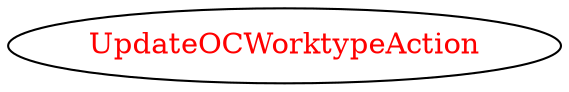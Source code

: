 digraph dependencyGraph {
 concentrate=true;
 ranksep="2.0";
 rankdir="LR"; 
 splines="ortho";
"UpdateOCWorktypeAction" [fontcolor="red"];
}